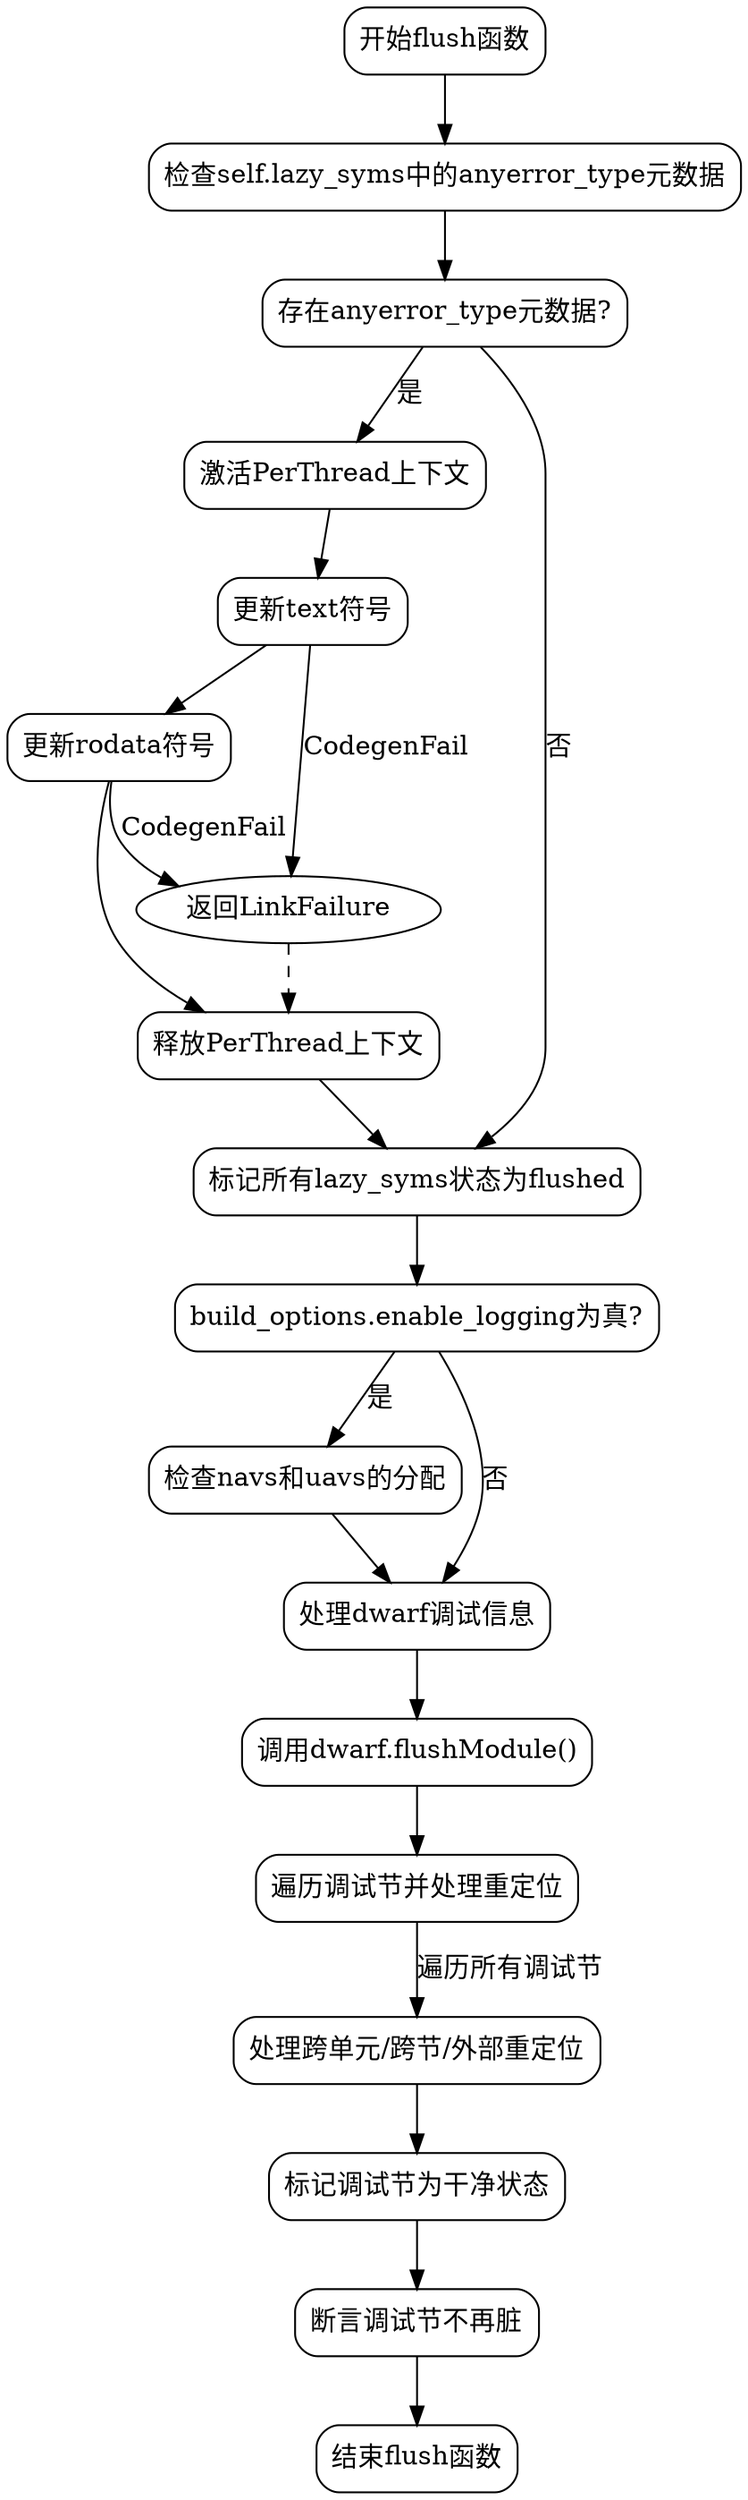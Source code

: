 
digraph flush_flowchart {
    node [shape=rectangle, style=rounded];

    start [label="开始flush函数"];
    handle_lazy_syms [label="检查self.lazy_syms中的anyerror_type元数据"];
    check_anyerror [label="存在anyerror_type元数据?"];
    activate_pt [label="激活PerThread上下文"];
    update_text_symbol [label="更新text符号"];
    update_rodata_symbol [label="更新rodata符号"];
    deactivate_pt [label="释放PerThread上下文"];
    mark_flushed [label="标记所有lazy_syms状态为flushed"];
    logging_check [label="build_options.enable_logging为真?"];
    check_navs_uavs [label="检查navs和uavs的分配"];
    dwarf_processing [label="处理dwarf调试信息"];
    flush_dwarf_module [label="调用dwarf.flushModule()"];
    process_debug_sections [label="遍历调试节并处理重定位"];
    handle_relocs [label="处理跨单元/跨节/外部重定位"];
    mark_sections_clean [label="标记调试节为干净状态"];
    final_asserts [label="断言调试节不再脏"];
    end [label="结束flush函数"];

    start -> handle_lazy_syms;
    handle_lazy_syms -> check_anyerror;
    check_anyerror -> activate_pt [label="是"];
    check_anyerror -> mark_flushed [label="否"];

    activate_pt -> update_text_symbol;
    update_text_symbol -> update_rodata_symbol;
    update_rodata_symbol -> deactivate_pt;
    deactivate_pt -> mark_flushed;

    mark_flushed -> logging_check;
    logging_check -> check_navs_uavs [label="是"];
    logging_check -> dwarf_processing [label="否"];

    check_navs_uavs -> dwarf_processing;

    dwarf_processing -> flush_dwarf_module;
    flush_dwarf_module -> process_debug_sections;
    process_debug_sections -> handle_relocs [label="遍历所有调试节"];
    handle_relocs -> mark_sections_clean;
    mark_sections_clean -> final_asserts;
    final_asserts -> end;

    // 错误处理分支
    update_text_symbol -> error_link_failure [label="CodegenFail"];
    update_rodata_symbol -> error_link_failure [label="CodegenFail"];
    error_link_failure [label="返回LinkFailure", shape=ellipse];
    error_link_failure -> deactivate_pt [style=dashed];
}

